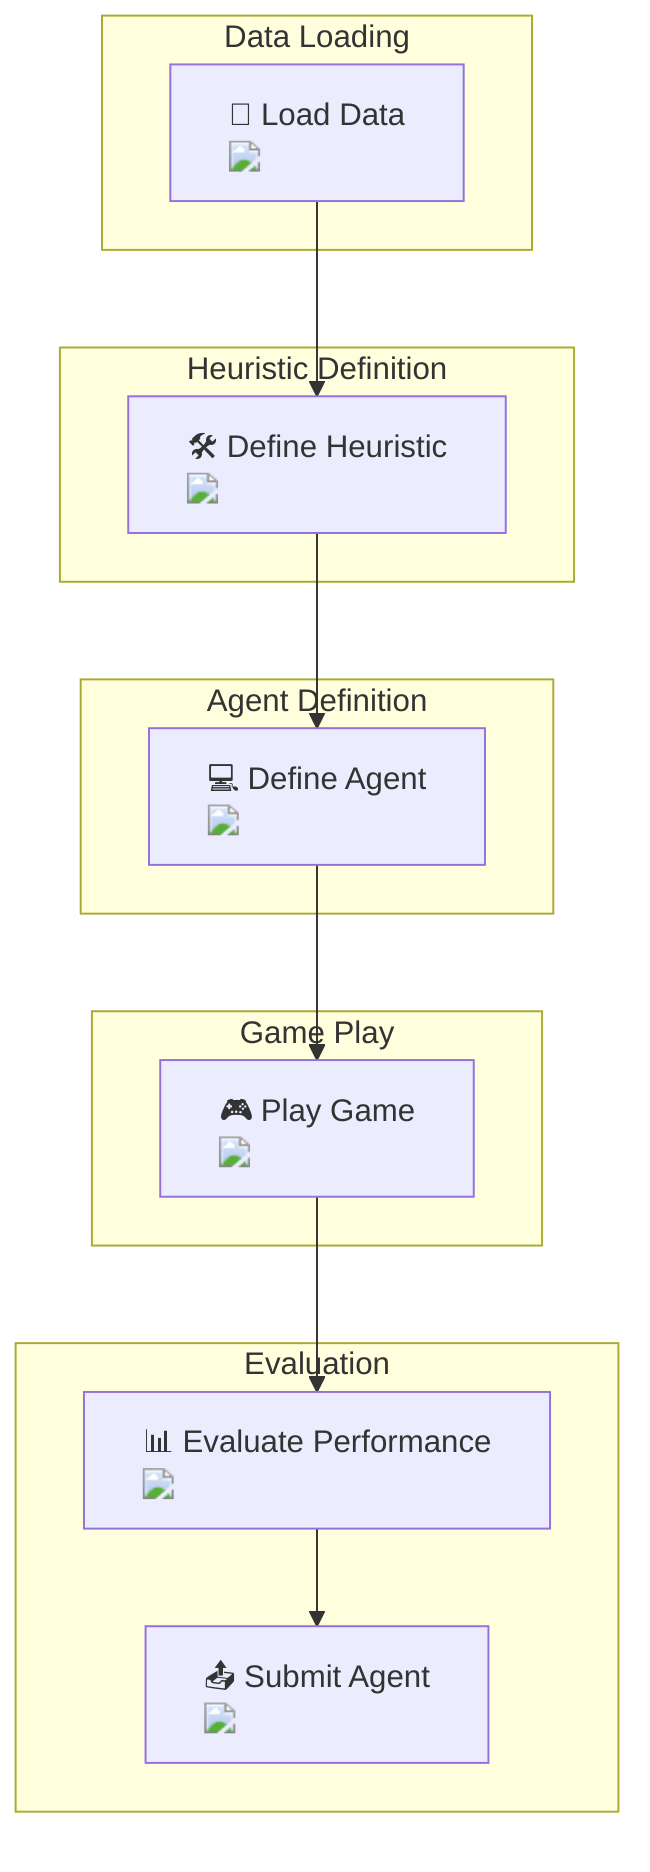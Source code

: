 flowchart TD
    A["📂 Load Data <img src='file.svg'/>"] --> B["🛠️ Define Heuristic <img src='brain.svg'/>"]
    B --> C["💻 Define Agent <img src='brain.svg'/>"]
    C --> D["🎮 Play Game <img src='image.svg'/>"]
    D --> E["📊 Evaluate Performance <img src='barplot_template.svg'/>"]
    E --> F["📤 Submit Agent <img src='image.svg'/>"]

    subgraph Data Loading
        A
    end

    subgraph Heuristic Definition
        B
    end

    subgraph Agent Definition
        C
    end

    subgraph Game Play
        D
    end

    subgraph Evaluation
        E
        F
    end